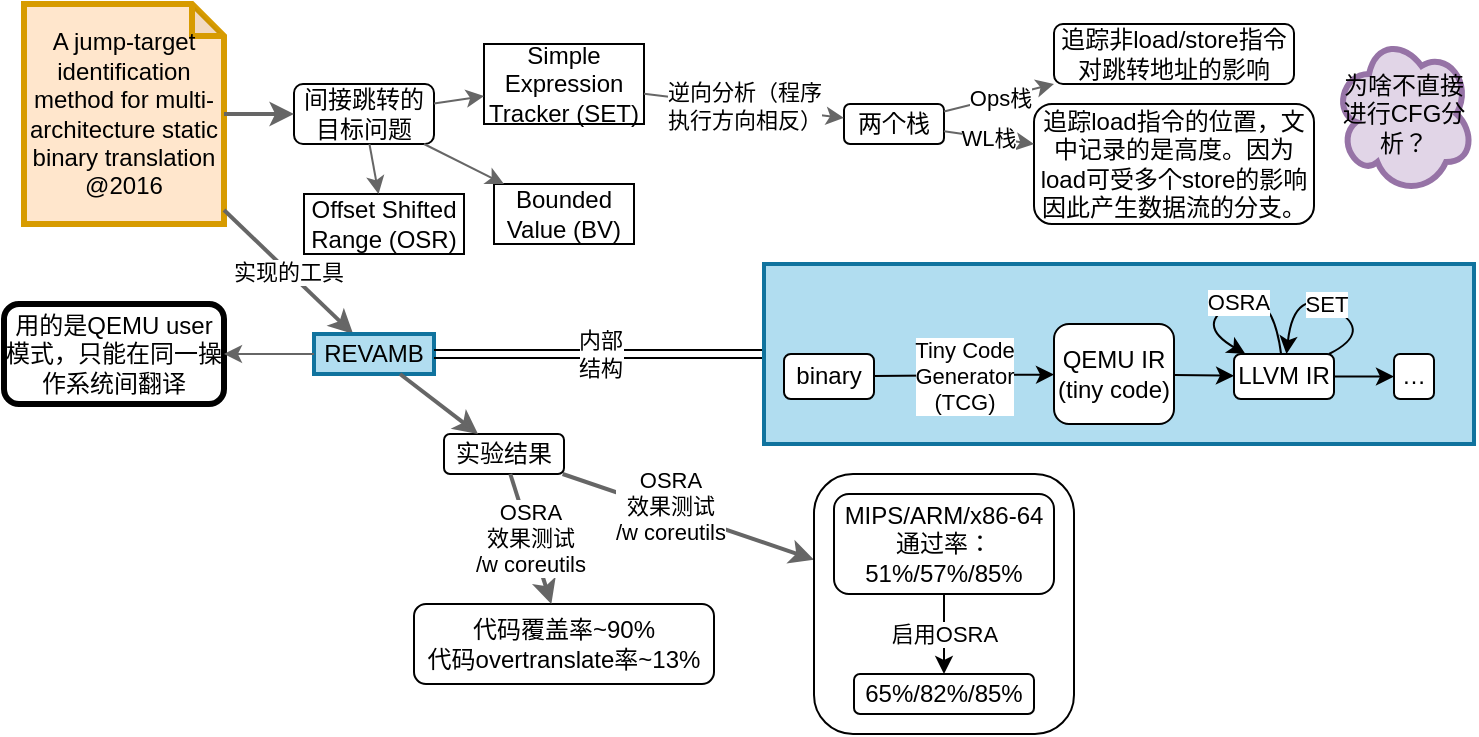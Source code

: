 <mxfile version="10.8.0" type="device"><diagram id="hpQdC_vud3_1D7DHIakt" name="Page-1"><mxGraphModel dx="951" dy="606" grid="1" gridSize="10" guides="1" tooltips="1" connect="1" arrows="1" fold="1" page="1" pageScale="1" pageWidth="850" pageHeight="1100" math="0" shadow="0"><root><mxCell id="0"/><mxCell id="1" parent="0"/><mxCell id="HH1LF3k5lpJ01Rk8T1QF-1" value="A jump-target identification method for multi-architecture static binary translation&lt;br&gt;@2016&lt;br&gt;" style="shape=note;whiteSpace=wrap;html=1;backgroundOutline=1;darkOpacity=0.05;strokeWidth=3;fillColor=#ffe6cc;strokeColor=#d79b00;size=16;" parent="1" vertex="1"><mxGeometry x="30" y="40" width="100" height="110" as="geometry"/></mxCell><mxCell id="HH1LF3k5lpJ01Rk8T1QF-2" value="间接跳转的目标问题" style="rounded=1;whiteSpace=wrap;html=1;strokeWidth=1;fillColor=none;" parent="1" vertex="1"><mxGeometry x="165" y="80" width="70" height="30" as="geometry"/></mxCell><mxCell id="HH1LF3k5lpJ01Rk8T1QF-3" value="Simple Expression Tracker (SET)" style="rounded=0;whiteSpace=wrap;html=1;strokeWidth=1;fillColor=none;" parent="1" vertex="1"><mxGeometry x="260" y="60" width="80" height="40" as="geometry"/></mxCell><mxCell id="HH1LF3k5lpJ01Rk8T1QF-4" value="两个栈" style="rounded=1;whiteSpace=wrap;html=1;strokeWidth=1;fillColor=none;" parent="1" vertex="1"><mxGeometry x="440" y="90" width="50" height="20" as="geometry"/></mxCell><mxCell id="HH1LF3k5lpJ01Rk8T1QF-5" value="追踪非load/store指令对跳转地址的影响" style="rounded=1;whiteSpace=wrap;html=1;strokeWidth=1;fillColor=none;" parent="1" vertex="1"><mxGeometry x="545" y="50" width="120" height="30" as="geometry"/></mxCell><mxCell id="HH1LF3k5lpJ01Rk8T1QF-6" value="追踪load指令的位置，文中记录的是高度。因为load可受多个store的影响因此产生数据流的分支。" style="rounded=1;whiteSpace=wrap;html=1;strokeWidth=1;fillColor=none;" parent="1" vertex="1"><mxGeometry x="535" y="90" width="140" height="60" as="geometry"/></mxCell><mxCell id="HH1LF3k5lpJ01Rk8T1QF-7" value="逆向分析（程序&lt;br&gt;执行方向相反）" style="endArrow=classic;html=1;strokeColor=#666666;" parent="1" source="HH1LF3k5lpJ01Rk8T1QF-3" target="HH1LF3k5lpJ01Rk8T1QF-4" edge="1"><mxGeometry width="50" height="50" relative="1" as="geometry"><mxPoint x="240" y="200" as="sourcePoint"/><mxPoint x="290" y="150" as="targetPoint"/></mxGeometry></mxCell><mxCell id="HH1LF3k5lpJ01Rk8T1QF-8" value="Ops栈" style="endArrow=classic;html=1;strokeColor=#666666;" parent="1" source="HH1LF3k5lpJ01Rk8T1QF-4" target="HH1LF3k5lpJ01Rk8T1QF-5" edge="1"><mxGeometry width="50" height="50" relative="1" as="geometry"><mxPoint x="460" y="180" as="sourcePoint"/><mxPoint x="510" y="130" as="targetPoint"/></mxGeometry></mxCell><mxCell id="HH1LF3k5lpJ01Rk8T1QF-9" value="WL栈" style="endArrow=classic;html=1;strokeColor=#666666;" parent="1" source="HH1LF3k5lpJ01Rk8T1QF-4" target="HH1LF3k5lpJ01Rk8T1QF-6" edge="1"><mxGeometry width="50" height="50" relative="1" as="geometry"><mxPoint x="610" y="140" as="sourcePoint"/><mxPoint x="660" y="90" as="targetPoint"/></mxGeometry></mxCell><mxCell id="HH1LF3k5lpJ01Rk8T1QF-10" value="" style="endArrow=classic;html=1;strokeColor=#666666;" parent="1" source="HH1LF3k5lpJ01Rk8T1QF-2" target="HH1LF3k5lpJ01Rk8T1QF-3" edge="1"><mxGeometry width="50" height="50" relative="1" as="geometry"><mxPoint x="230" y="160" as="sourcePoint"/><mxPoint x="280" y="110" as="targetPoint"/></mxGeometry></mxCell><mxCell id="HH1LF3k5lpJ01Rk8T1QF-11" value="" style="endArrow=classic;html=1;strokeColor=#666666;strokeWidth=2;" parent="1" source="HH1LF3k5lpJ01Rk8T1QF-1" target="HH1LF3k5lpJ01Rk8T1QF-2" edge="1"><mxGeometry width="50" height="50" relative="1" as="geometry"><mxPoint x="130" y="220" as="sourcePoint"/><mxPoint x="180" y="170" as="targetPoint"/></mxGeometry></mxCell><mxCell id="HH1LF3k5lpJ01Rk8T1QF-12" value="为啥不直接进行CFG分析？" style="ellipse;shape=cloud;whiteSpace=wrap;html=1;strokeWidth=3;fillColor=#e1d5e7;strokeColor=#9673a6;" parent="1" vertex="1"><mxGeometry x="685" y="55" width="70" height="80" as="geometry"/></mxCell><mxCell id="YGyn8R-Qq3GxtsaTH5q7-1" value="Bounded Value (BV)" style="rounded=0;whiteSpace=wrap;html=1;fillColor=none;" parent="1" vertex="1"><mxGeometry x="265" y="130" width="70" height="30" as="geometry"/></mxCell><mxCell id="YGyn8R-Qq3GxtsaTH5q7-2" value="Offset Shifted Range (OSR)" style="rounded=0;whiteSpace=wrap;html=1;fillColor=none;" parent="1" vertex="1"><mxGeometry x="170" y="135" width="80" height="30" as="geometry"/></mxCell><mxCell id="YGyn8R-Qq3GxtsaTH5q7-3" value="" style="endArrow=classic;html=1;strokeColor=#666666;" parent="1" source="HH1LF3k5lpJ01Rk8T1QF-2" target="YGyn8R-Qq3GxtsaTH5q7-1" edge="1"><mxGeometry width="50" height="50" relative="1" as="geometry"><mxPoint x="160" y="230" as="sourcePoint"/><mxPoint x="210" y="180" as="targetPoint"/></mxGeometry></mxCell><mxCell id="YGyn8R-Qq3GxtsaTH5q7-4" value="" style="endArrow=classic;html=1;strokeColor=#666666;" parent="1" source="HH1LF3k5lpJ01Rk8T1QF-2" target="YGyn8R-Qq3GxtsaTH5q7-2" edge="1"><mxGeometry width="50" height="50" relative="1" as="geometry"><mxPoint x="180" y="230" as="sourcePoint"/><mxPoint x="230" y="180" as="targetPoint"/></mxGeometry></mxCell><mxCell id="YGyn8R-Qq3GxtsaTH5q7-12" value="实现的工具" style="endArrow=classic;html=1;strokeWidth=2;strokeColor=#666666;" parent="1" source="HH1LF3k5lpJ01Rk8T1QF-1" target="YGyn8R-Qq3GxtsaTH5q7-13" edge="1"><mxGeometry width="50" height="50" relative="1" as="geometry"><mxPoint x="80" y="190" as="sourcePoint"/><mxPoint x="130" y="200" as="targetPoint"/></mxGeometry></mxCell><mxCell id="YGyn8R-Qq3GxtsaTH5q7-13" value="REVAMB" style="rounded=0;whiteSpace=wrap;html=1;fillColor=#b1ddf0;strokeWidth=2;strokeColor=#10739e;" parent="1" vertex="1"><mxGeometry x="175" y="205" width="60" height="20" as="geometry"/></mxCell><mxCell id="YGyn8R-Qq3GxtsaTH5q7-16" value="内部&lt;br&gt;结构" style="shape=link;html=1;" parent="1" source="YGyn8R-Qq3GxtsaTH5q7-13" target="YGyn8R-Qq3GxtsaTH5q7-15" edge="1"><mxGeometry width="50" height="50" relative="1" as="geometry"><mxPoint x="80" y="320" as="sourcePoint"/><mxPoint x="130" y="270" as="targetPoint"/></mxGeometry></mxCell><mxCell id="YGyn8R-Qq3GxtsaTH5q7-19" value="" style="group" parent="1" vertex="1" connectable="0"><mxGeometry x="400" y="170" width="355" height="90" as="geometry"/></mxCell><mxCell id="YGyn8R-Qq3GxtsaTH5q7-15" value="" style="rounded=0;whiteSpace=wrap;html=1;fillColor=#b1ddf0;strokeColor=#10739e;strokeWidth=2;" parent="YGyn8R-Qq3GxtsaTH5q7-19" vertex="1"><mxGeometry width="355" height="90" as="geometry"/></mxCell><mxCell id="YGyn8R-Qq3GxtsaTH5q7-5" value="binary" style="rounded=1;whiteSpace=wrap;html=1;" parent="YGyn8R-Qq3GxtsaTH5q7-19" vertex="1"><mxGeometry x="10" y="45" width="45" height="22.5" as="geometry"/></mxCell><mxCell id="YGyn8R-Qq3GxtsaTH5q7-6" value="QEMU IR&lt;br&gt;(tiny code)&lt;br&gt;" style="rounded=1;whiteSpace=wrap;html=1;" parent="YGyn8R-Qq3GxtsaTH5q7-19" vertex="1"><mxGeometry x="145" y="30" width="60" height="50" as="geometry"/></mxCell><mxCell id="YGyn8R-Qq3GxtsaTH5q7-7" value="LLVM IR" style="rounded=1;whiteSpace=wrap;html=1;" parent="YGyn8R-Qq3GxtsaTH5q7-19" vertex="1"><mxGeometry x="235" y="45" width="50" height="22.5" as="geometry"/></mxCell><mxCell id="YGyn8R-Qq3GxtsaTH5q7-8" value="Tiny Code &lt;br&gt;Generator&lt;br&gt;(TCG)&lt;br&gt;" style="endArrow=classic;html=1;" parent="YGyn8R-Qq3GxtsaTH5q7-19" source="YGyn8R-Qq3GxtsaTH5q7-5" target="YGyn8R-Qq3GxtsaTH5q7-6" edge="1"><mxGeometry width="50" height="50" relative="1" as="geometry"><mxPoint x="85" y="101.25" as="sourcePoint"/><mxPoint x="135" y="45" as="targetPoint"/></mxGeometry></mxCell><mxCell id="YGyn8R-Qq3GxtsaTH5q7-9" value="" style="endArrow=classic;html=1;" parent="YGyn8R-Qq3GxtsaTH5q7-19" source="YGyn8R-Qq3GxtsaTH5q7-6" target="YGyn8R-Qq3GxtsaTH5q7-7" edge="1"><mxGeometry width="50" height="50" relative="1" as="geometry"><mxPoint x="165" y="191.25" as="sourcePoint"/><mxPoint x="215" y="135" as="targetPoint"/></mxGeometry></mxCell><mxCell id="YGyn8R-Qq3GxtsaTH5q7-10" value="…" style="rounded=1;whiteSpace=wrap;html=1;" parent="YGyn8R-Qq3GxtsaTH5q7-19" vertex="1"><mxGeometry x="315" y="45" width="20" height="22.5" as="geometry"/></mxCell><mxCell id="YGyn8R-Qq3GxtsaTH5q7-11" value="" style="endArrow=classic;html=1;" parent="YGyn8R-Qq3GxtsaTH5q7-19" source="YGyn8R-Qq3GxtsaTH5q7-7" target="YGyn8R-Qq3GxtsaTH5q7-10" edge="1"><mxGeometry width="50" height="50" relative="1" as="geometry"><mxPoint x="245" y="135" as="sourcePoint"/><mxPoint x="295" y="78.75" as="targetPoint"/></mxGeometry></mxCell><mxCell id="YGyn8R-Qq3GxtsaTH5q7-18" value="SET" style="curved=1;endArrow=classic;html=1;" parent="YGyn8R-Qq3GxtsaTH5q7-19" source="YGyn8R-Qq3GxtsaTH5q7-7" target="YGyn8R-Qq3GxtsaTH5q7-7" edge="1"><mxGeometry width="50" height="50" relative="1" as="geometry"><mxPoint x="175" y="157.5" as="sourcePoint"/><mxPoint x="225" y="101.25" as="targetPoint"/><Array as="points"><mxPoint x="305" y="33.75"/><mxPoint x="265" y="11.25"/></Array></mxGeometry></mxCell><mxCell id="YGyn8R-Qq3GxtsaTH5q7-20" value="OSRA" style="curved=1;endArrow=classic;html=1;" parent="YGyn8R-Qq3GxtsaTH5q7-19" source="YGyn8R-Qq3GxtsaTH5q7-7" target="YGyn8R-Qq3GxtsaTH5q7-7" edge="1"><mxGeometry width="50" height="50" relative="1" as="geometry"><mxPoint x="25" y="190" as="sourcePoint"/><mxPoint x="75" y="140" as="targetPoint"/><Array as="points"><mxPoint x="254" y="10"/><mxPoint x="215" y="30"/></Array></mxGeometry></mxCell><mxCell id="YGyn8R-Qq3GxtsaTH5q7-21" value="用的是QEMU user模式，只能在同一操作系统间翻译" style="rounded=1;whiteSpace=wrap;html=1;strokeWidth=3;fillColor=none;" parent="1" vertex="1"><mxGeometry x="20" y="190" width="110" height="50" as="geometry"/></mxCell><mxCell id="YGyn8R-Qq3GxtsaTH5q7-24" value="" style="endArrow=classic;html=1;strokeColor=#666666;" parent="1" source="YGyn8R-Qq3GxtsaTH5q7-13" target="YGyn8R-Qq3GxtsaTH5q7-21" edge="1"><mxGeometry width="50" height="50" relative="1" as="geometry"><mxPoint x="90" y="340" as="sourcePoint"/><mxPoint x="140" y="290" as="targetPoint"/></mxGeometry></mxCell><mxCell id="YGyn8R-Qq3GxtsaTH5q7-27" value="OSRA&lt;br&gt;效果测试&lt;br&gt;/w coreutils&lt;br&gt;" style="endArrow=classic;html=1;strokeWidth=2;strokeColor=#666666;" parent="1" source="YGyn8R-Qq3GxtsaTH5q7-32" target="YGyn8R-Qq3GxtsaTH5q7-30" edge="1"><mxGeometry x="-0.152" y="2" width="50" height="50" relative="1" as="geometry"><mxPoint x="160" y="270" as="sourcePoint"/><mxPoint x="190" y="280" as="targetPoint"/><mxPoint as="offset"/></mxGeometry></mxCell><mxCell id="YGyn8R-Qq3GxtsaTH5q7-32" value="实验结果" style="rounded=1;whiteSpace=wrap;html=1;strokeWidth=1;fillColor=none;" parent="1" vertex="1"><mxGeometry x="240" y="255" width="60" height="20" as="geometry"/></mxCell><mxCell id="YGyn8R-Qq3GxtsaTH5q7-33" value="" style="endArrow=classic;html=1;strokeWidth=2;strokeColor=#666666;" parent="1" source="YGyn8R-Qq3GxtsaTH5q7-13" target="YGyn8R-Qq3GxtsaTH5q7-32" edge="1"><mxGeometry width="50" height="50" relative="1" as="geometry"><mxPoint x="10" y="420" as="sourcePoint"/><mxPoint x="60" y="370" as="targetPoint"/></mxGeometry></mxCell><mxCell id="KAd9SpLIDJjyRSAKmkqd-1" value="代码覆盖率~90%&lt;br&gt;代码overtranslate率~13%&lt;br&gt;" style="rounded=1;whiteSpace=wrap;html=1;" parent="1" vertex="1"><mxGeometry x="225" y="340" width="150" height="40" as="geometry"/></mxCell><mxCell id="KAd9SpLIDJjyRSAKmkqd-2" value="OSRA&lt;br&gt;效果测试&lt;br&gt;/w coreutils" style="endArrow=classic;html=1;strokeWidth=2;strokeColor=#666666;" parent="1" source="YGyn8R-Qq3GxtsaTH5q7-32" target="KAd9SpLIDJjyRSAKmkqd-1" edge="1"><mxGeometry width="50" height="50" relative="1" as="geometry"><mxPoint x="280" y="330" as="sourcePoint"/><mxPoint x="330" y="280" as="targetPoint"/></mxGeometry></mxCell><mxCell id="KAd9SpLIDJjyRSAKmkqd-3" value="" style="group" parent="1" vertex="1" connectable="0"><mxGeometry x="425" y="275" width="130" height="130" as="geometry"/></mxCell><mxCell id="YGyn8R-Qq3GxtsaTH5q7-31" value="" style="group" parent="KAd9SpLIDJjyRSAKmkqd-3" vertex="1" connectable="0"><mxGeometry width="130" height="130" as="geometry"/></mxCell><mxCell id="YGyn8R-Qq3GxtsaTH5q7-30" value="" style="rounded=1;whiteSpace=wrap;html=1;strokeWidth=1;fillColor=none;" parent="YGyn8R-Qq3GxtsaTH5q7-31" vertex="1"><mxGeometry width="130" height="130" as="geometry"/></mxCell><mxCell id="YGyn8R-Qq3GxtsaTH5q7-25" value="MIPS/ARM/x86-64&lt;br&gt;通过率：&lt;br&gt;51%/57%/85%&lt;br&gt;" style="rounded=1;whiteSpace=wrap;html=1;strokeWidth=1;" parent="YGyn8R-Qq3GxtsaTH5q7-31" vertex="1"><mxGeometry x="10" y="10" width="110" height="50" as="geometry"/></mxCell><mxCell id="YGyn8R-Qq3GxtsaTH5q7-28" value="65%/82%/85%" style="rounded=1;whiteSpace=wrap;html=1;strokeWidth=1;" parent="YGyn8R-Qq3GxtsaTH5q7-31" vertex="1"><mxGeometry x="20" y="100" width="90" height="20" as="geometry"/></mxCell><mxCell id="YGyn8R-Qq3GxtsaTH5q7-29" value="启用OSRA" style="endArrow=classic;html=1;" parent="YGyn8R-Qq3GxtsaTH5q7-31" source="YGyn8R-Qq3GxtsaTH5q7-25" target="YGyn8R-Qq3GxtsaTH5q7-28" edge="1"><mxGeometry width="50" height="50" relative="1" as="geometry"><mxPoint x="40" y="120" as="sourcePoint"/><mxPoint x="90" y="70" as="targetPoint"/></mxGeometry></mxCell></root></mxGraphModel></diagram></mxfile>